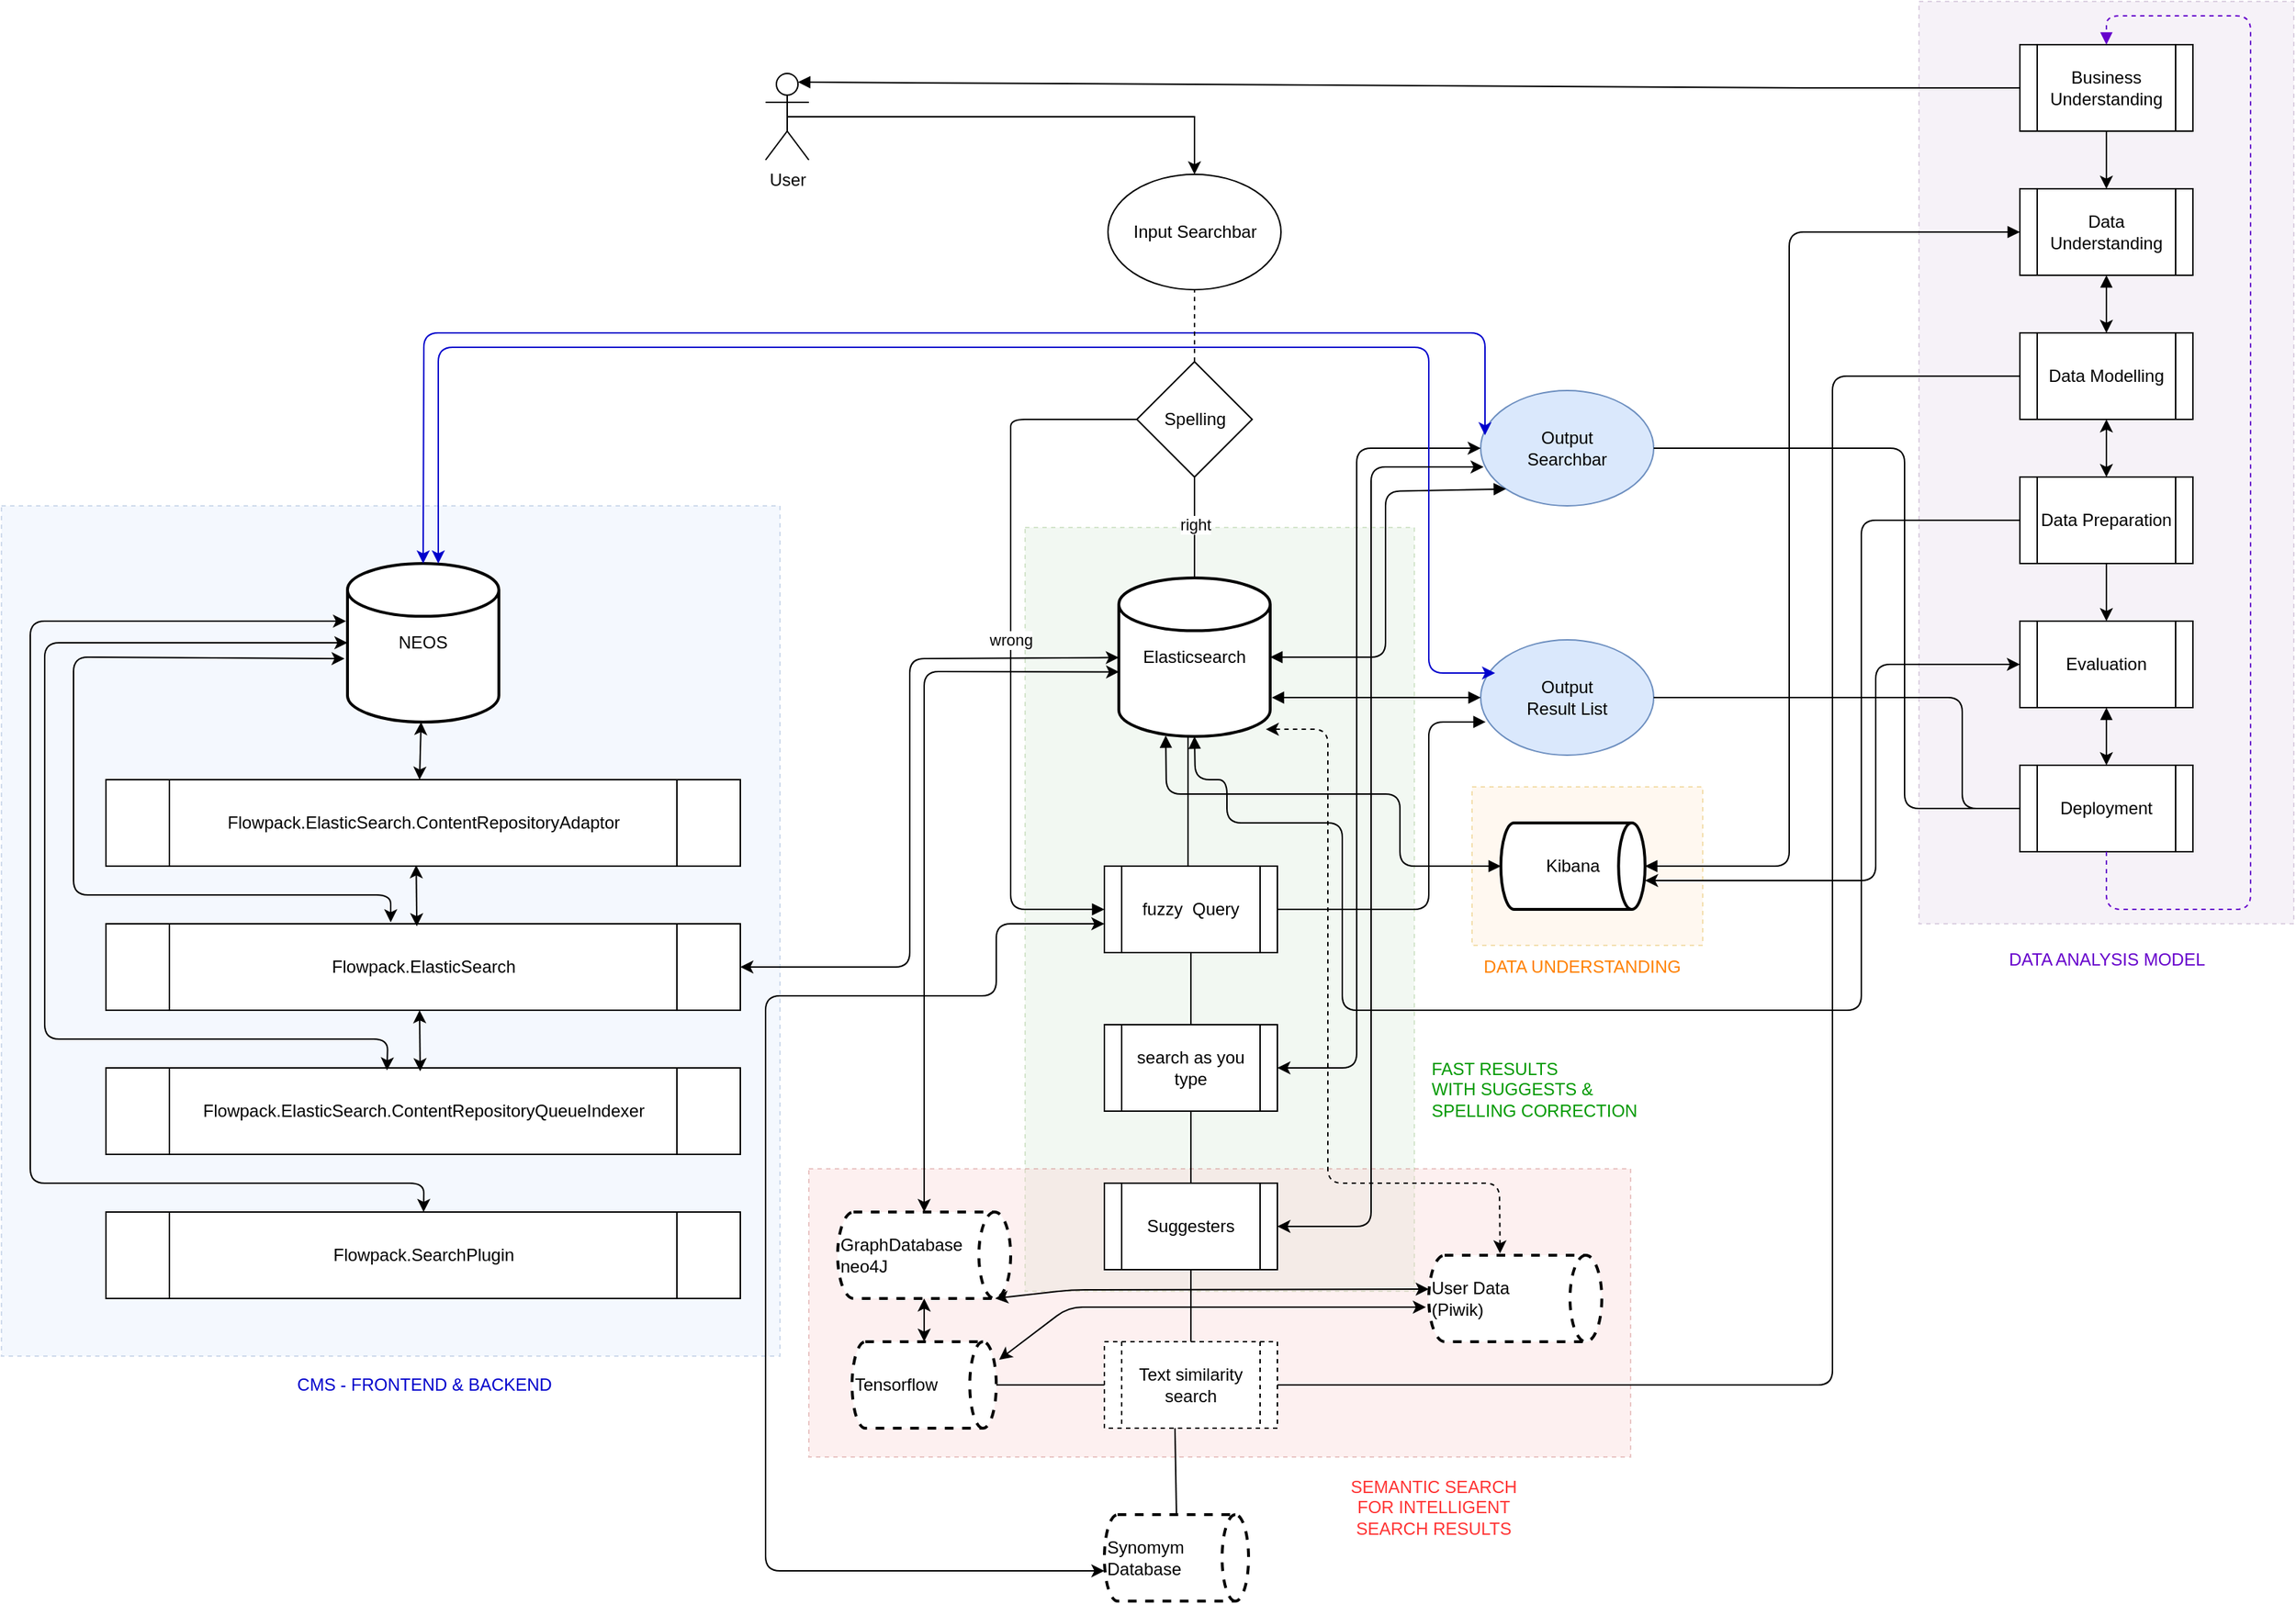<mxfile version="14.7.1" type="github">
  <diagram id="7_7L2ho-NT4wiiEJmCcw" name="Page-1">
    <mxGraphModel dx="2258" dy="913" grid="1" gridSize="10" guides="1" tooltips="1" connect="1" arrows="1" fold="1" page="1" pageScale="1" pageWidth="2336" pageHeight="1654" math="0" shadow="0">
      <root>
        <mxCell id="0" />
        <mxCell id="1" parent="0" />
        <mxCell id="9ktVZtuyX-oOmALaxKCN-19" value="" style="rounded=0;whiteSpace=wrap;html=1;dashed=1;fillColor=#e1d5e7;strokeColor=#9673a6;opacity=30;" parent="1" vertex="1">
          <mxGeometry x="1570" y="310" width="260" height="640" as="geometry" />
        </mxCell>
        <mxCell id="UFRlFdIGICOJZsdzC8Zl-15" value="" style="rounded=0;whiteSpace=wrap;html=1;dashed=1;fillColor=#ffe6cc;strokeColor=#d79b00;opacity=30;" parent="1" vertex="1">
          <mxGeometry x="1260" y="855" width="160" height="110" as="geometry" />
        </mxCell>
        <mxCell id="UFRlFdIGICOJZsdzC8Zl-1" value="" style="rounded=0;whiteSpace=wrap;html=1;dashed=1;fillColor=#dae8fc;strokeColor=#6c8ebf;opacity=30;" parent="1" vertex="1">
          <mxGeometry x="240" y="660" width="540" height="590" as="geometry" />
        </mxCell>
        <mxCell id="UFRlFdIGICOJZsdzC8Zl-14" value="" style="rounded=0;whiteSpace=wrap;html=1;dashed=1;fillColor=#d5e8d4;strokeColor=#82b366;opacity=30;" parent="1" vertex="1">
          <mxGeometry x="950" y="675" width="270" height="530" as="geometry" />
        </mxCell>
        <mxCell id="G18eYyR6MxpYeKFFHS0_-35" value="" style="rounded=0;whiteSpace=wrap;html=1;dashed=1;fillColor=#f8cecc;strokeColor=#b85450;opacity=30;" parent="1" vertex="1">
          <mxGeometry x="800" y="1120" width="570" height="200" as="geometry" />
        </mxCell>
        <mxCell id="G18eYyR6MxpYeKFFHS0_-17" style="edgeStyle=orthogonalEdgeStyle;rounded=0;orthogonalLoop=1;jettySize=auto;html=1;exitX=0.5;exitY=0.5;exitDx=0;exitDy=0;exitPerimeter=0;entryX=0.5;entryY=0;entryDx=0;entryDy=0;" parent="1" source="G18eYyR6MxpYeKFFHS0_-1" target="G18eYyR6MxpYeKFFHS0_-28" edge="1">
          <mxGeometry relative="1" as="geometry">
            <mxPoint x="1065" y="464" as="targetPoint" />
          </mxGeometry>
        </mxCell>
        <mxCell id="G18eYyR6MxpYeKFFHS0_-1" value="User" style="shape=umlActor;verticalLabelPosition=bottom;verticalAlign=top;html=1;outlineConnect=0;" parent="1" vertex="1">
          <mxGeometry x="770" y="360" width="30" height="60" as="geometry" />
        </mxCell>
        <mxCell id="G18eYyR6MxpYeKFFHS0_-3" value="Spelling" style="rhombus;whiteSpace=wrap;html=1;" parent="1" vertex="1">
          <mxGeometry x="1027.5" y="560" width="80" height="80" as="geometry" />
        </mxCell>
        <mxCell id="G18eYyR6MxpYeKFFHS0_-10" value="fuzzy &amp;nbsp;Query" style="shape=process;whiteSpace=wrap;html=1;backgroundOutline=1;" parent="1" vertex="1">
          <mxGeometry x="1005" y="910" width="120" height="60" as="geometry" />
        </mxCell>
        <mxCell id="G18eYyR6MxpYeKFFHS0_-11" value="search as you type" style="shape=process;whiteSpace=wrap;html=1;backgroundOutline=1;" parent="1" vertex="1">
          <mxGeometry x="1005" y="1020" width="120" height="60" as="geometry" />
        </mxCell>
        <mxCell id="G18eYyR6MxpYeKFFHS0_-12" value="" style="endArrow=none;html=1;entryX=0.5;entryY=0;entryDx=0;entryDy=0;exitX=0.5;exitY=1;exitDx=0;exitDy=0;" parent="1" source="G18eYyR6MxpYeKFFHS0_-10" target="G18eYyR6MxpYeKFFHS0_-11" edge="1">
          <mxGeometry width="50" height="50" relative="1" as="geometry">
            <mxPoint x="1065" y="950" as="sourcePoint" />
            <mxPoint x="1065" y="1002" as="targetPoint" />
          </mxGeometry>
        </mxCell>
        <mxCell id="G18eYyR6MxpYeKFFHS0_-13" value="Elasticsearch" style="strokeWidth=2;html=1;shape=mxgraph.flowchart.database;whiteSpace=wrap;" parent="1" vertex="1">
          <mxGeometry x="1015" y="710" width="105" height="110" as="geometry" />
        </mxCell>
        <mxCell id="G18eYyR6MxpYeKFFHS0_-21" value="Suggesters" style="shape=process;whiteSpace=wrap;html=1;backgroundOutline=1;" parent="1" vertex="1">
          <mxGeometry x="1005" y="1130" width="120" height="60" as="geometry" />
        </mxCell>
        <mxCell id="G18eYyR6MxpYeKFFHS0_-22" value="" style="endArrow=none;html=1;exitX=0.5;exitY=0;exitDx=0;exitDy=0;entryX=0.5;entryY=1;entryDx=0;entryDy=0;" parent="1" source="G18eYyR6MxpYeKFFHS0_-21" target="G18eYyR6MxpYeKFFHS0_-11" edge="1">
          <mxGeometry width="50" height="50" relative="1" as="geometry">
            <mxPoint x="1210" y="1010" as="sourcePoint" />
            <mxPoint x="1260" y="960" as="targetPoint" />
          </mxGeometry>
        </mxCell>
        <mxCell id="G18eYyR6MxpYeKFFHS0_-28" value="Input Searchbar" style="ellipse;whiteSpace=wrap;html=1;" parent="1" vertex="1">
          <mxGeometry x="1007.5" y="430" width="120" height="80" as="geometry" />
        </mxCell>
        <mxCell id="G18eYyR6MxpYeKFFHS0_-29" value="Text similarity search" style="shape=process;whiteSpace=wrap;html=1;backgroundOutline=1;dashed=1;" parent="1" vertex="1">
          <mxGeometry x="1005" y="1240" width="120" height="60" as="geometry" />
        </mxCell>
        <mxCell id="G18eYyR6MxpYeKFFHS0_-30" value="" style="endArrow=none;html=1;exitX=0.5;exitY=0;exitDx=0;exitDy=0;entryX=0.5;entryY=1;entryDx=0;entryDy=0;" parent="1" source="G18eYyR6MxpYeKFFHS0_-29" target="G18eYyR6MxpYeKFFHS0_-21" edge="1">
          <mxGeometry width="50" height="50" relative="1" as="geometry">
            <mxPoint x="1310" y="1160" as="sourcePoint" />
            <mxPoint x="1360" y="1110" as="targetPoint" />
          </mxGeometry>
        </mxCell>
        <mxCell id="G18eYyR6MxpYeKFFHS0_-31" value="&lt;div&gt;Tensorflow&lt;/div&gt;" style="strokeWidth=2;html=1;shape=mxgraph.flowchart.direct_data;whiteSpace=wrap;align=left;dashed=1;" parent="1" vertex="1">
          <mxGeometry x="830" y="1240" width="100" height="60" as="geometry" />
        </mxCell>
        <mxCell id="G18eYyR6MxpYeKFFHS0_-33" value="" style="endArrow=none;html=1;entryX=0;entryY=0.5;entryDx=0;entryDy=0;" parent="1" source="G18eYyR6MxpYeKFFHS0_-31" target="G18eYyR6MxpYeKFFHS0_-29" edge="1">
          <mxGeometry width="50" height="50" relative="1" as="geometry">
            <mxPoint x="1180" y="650" as="sourcePoint" />
            <mxPoint x="990" y="970" as="targetPoint" />
          </mxGeometry>
        </mxCell>
        <mxCell id="G18eYyR6MxpYeKFFHS0_-34" value="" style="endArrow=none;html=1;" parent="1" edge="1">
          <mxGeometry width="50" height="50" relative="1" as="geometry">
            <mxPoint x="1063" y="910" as="sourcePoint" />
            <mxPoint x="1063" y="820" as="targetPoint" />
          </mxGeometry>
        </mxCell>
        <mxCell id="G18eYyR6MxpYeKFFHS0_-40" value="Output &lt;br&gt;Searchbar" style="ellipse;whiteSpace=wrap;html=1;fillColor=#dae8fc;strokeColor=#6c8ebf;" parent="1" vertex="1">
          <mxGeometry x="1266" y="580" width="120" height="80" as="geometry" />
        </mxCell>
        <mxCell id="G18eYyR6MxpYeKFFHS0_-41" value="Output &lt;br&gt;Result List" style="ellipse;whiteSpace=wrap;html=1;fillColor=#dae8fc;strokeColor=#6c8ebf;" parent="1" vertex="1">
          <mxGeometry x="1266" y="753" width="120" height="80" as="geometry" />
        </mxCell>
        <mxCell id="G18eYyR6MxpYeKFFHS0_-46" value="right" style="endArrow=none;html=1;entryX=0.5;entryY=1;entryDx=0;entryDy=0;" parent="1" source="G18eYyR6MxpYeKFFHS0_-13" target="G18eYyR6MxpYeKFFHS0_-3" edge="1">
          <mxGeometry x="0.071" width="50" height="50" relative="1" as="geometry">
            <mxPoint x="1066.25" y="590" as="sourcePoint" />
            <mxPoint x="1230" y="630" as="targetPoint" />
            <Array as="points" />
            <mxPoint as="offset" />
          </mxGeometry>
        </mxCell>
        <mxCell id="G18eYyR6MxpYeKFFHS0_-49" value="" style="endArrow=none;html=1;entryX=0;entryY=0.5;entryDx=0;entryDy=0;exitX=0;exitY=0.5;exitDx=0;exitDy=0;startArrow=block;startFill=1;" parent="1" source="G18eYyR6MxpYeKFFHS0_-10" target="G18eYyR6MxpYeKFFHS0_-3" edge="1">
          <mxGeometry width="50" height="50" relative="1" as="geometry">
            <mxPoint x="1017.5" y="620" as="sourcePoint" />
            <mxPoint x="1230" y="630" as="targetPoint" />
            <Array as="points">
              <mxPoint x="940" y="940" />
              <mxPoint x="940" y="620" />
              <mxPoint x="940" y="600" />
            </Array>
          </mxGeometry>
        </mxCell>
        <mxCell id="G18eYyR6MxpYeKFFHS0_-50" value="wrong" style="edgeLabel;html=1;align=center;verticalAlign=middle;resizable=0;points=[];" parent="G18eYyR6MxpYeKFFHS0_-49" vertex="1" connectable="0">
          <mxGeometry x="-0.049" relative="1" as="geometry">
            <mxPoint y="-18" as="offset" />
          </mxGeometry>
        </mxCell>
        <mxCell id="9ktVZtuyX-oOmALaxKCN-1" value="" style="endArrow=block;html=1;exitX=1;exitY=0.5;exitDx=0;exitDy=0;exitPerimeter=0;entryX=0;entryY=1;entryDx=0;entryDy=0;startArrow=block;startFill=1;endFill=1;" parent="1" source="G18eYyR6MxpYeKFFHS0_-13" target="G18eYyR6MxpYeKFFHS0_-40" edge="1">
          <mxGeometry width="50" height="50" relative="1" as="geometry">
            <mxPoint x="1150" y="770" as="sourcePoint" />
            <mxPoint x="1200" y="630" as="targetPoint" />
            <Array as="points">
              <mxPoint x="1200" y="765" />
              <mxPoint x="1200" y="650" />
            </Array>
          </mxGeometry>
        </mxCell>
        <mxCell id="9ktVZtuyX-oOmALaxKCN-2" value="" style="endArrow=block;html=1;exitX=1.01;exitY=0.755;exitDx=0;exitDy=0;exitPerimeter=0;startArrow=block;startFill=1;endFill=1;" parent="1" source="G18eYyR6MxpYeKFFHS0_-13" target="G18eYyR6MxpYeKFFHS0_-41" edge="1">
          <mxGeometry width="50" height="50" relative="1" as="geometry">
            <mxPoint x="1400" y="640" as="sourcePoint" />
            <mxPoint x="1450" y="590" as="targetPoint" />
          </mxGeometry>
        </mxCell>
        <mxCell id="9ktVZtuyX-oOmALaxKCN-3" value="SEMANTIC SEARCH &lt;br&gt;FOR INTELLIGENT &lt;br&gt;SEARCH RESULTS" style="text;html=1;align=center;verticalAlign=middle;resizable=0;points=[];autosize=1;strokeColor=none;fontColor=#FF3333;" parent="1" vertex="1">
          <mxGeometry x="1168" y="1330" width="130" height="50" as="geometry" />
        </mxCell>
        <mxCell id="9ktVZtuyX-oOmALaxKCN-4" value="Business Understanding" style="shape=process;whiteSpace=wrap;html=1;backgroundOutline=1;" parent="1" vertex="1">
          <mxGeometry x="1640" y="340" width="120" height="60" as="geometry" />
        </mxCell>
        <mxCell id="9ktVZtuyX-oOmALaxKCN-5" value="Data Understanding" style="shape=process;whiteSpace=wrap;html=1;backgroundOutline=1;" parent="1" vertex="1">
          <mxGeometry x="1640" y="440" width="120" height="60" as="geometry" />
        </mxCell>
        <mxCell id="9ktVZtuyX-oOmALaxKCN-6" value="Data Modelling" style="shape=process;whiteSpace=wrap;html=1;backgroundOutline=1;" parent="1" vertex="1">
          <mxGeometry x="1640" y="540" width="120" height="60" as="geometry" />
        </mxCell>
        <mxCell id="9ktVZtuyX-oOmALaxKCN-7" value="Data Preparation" style="shape=process;whiteSpace=wrap;html=1;backgroundOutline=1;" parent="1" vertex="1">
          <mxGeometry x="1640" y="640" width="120" height="60" as="geometry" />
        </mxCell>
        <mxCell id="9ktVZtuyX-oOmALaxKCN-9" value="Evaluation" style="shape=process;whiteSpace=wrap;html=1;backgroundOutline=1;" parent="1" vertex="1">
          <mxGeometry x="1640" y="740" width="120" height="60" as="geometry" />
        </mxCell>
        <mxCell id="9ktVZtuyX-oOmALaxKCN-10" value="Deployment" style="shape=process;whiteSpace=wrap;html=1;backgroundOutline=1;" parent="1" vertex="1">
          <mxGeometry x="1640" y="840" width="120" height="60" as="geometry" />
        </mxCell>
        <mxCell id="9ktVZtuyX-oOmALaxKCN-11" value="" style="endArrow=classic;html=1;fontColor=#FF3333;exitX=0.5;exitY=1;exitDx=0;exitDy=0;" parent="1" source="9ktVZtuyX-oOmALaxKCN-4" target="9ktVZtuyX-oOmALaxKCN-5" edge="1">
          <mxGeometry width="50" height="50" relative="1" as="geometry">
            <mxPoint x="1530" y="640" as="sourcePoint" />
            <mxPoint x="1580" y="590" as="targetPoint" />
          </mxGeometry>
        </mxCell>
        <mxCell id="9ktVZtuyX-oOmALaxKCN-12" value="" style="endArrow=classic;html=1;fontColor=#FF3333;exitX=0.5;exitY=1;exitDx=0;exitDy=0;startArrow=block;startFill=1;" parent="1" source="9ktVZtuyX-oOmALaxKCN-5" target="9ktVZtuyX-oOmALaxKCN-6" edge="1">
          <mxGeometry width="50" height="50" relative="1" as="geometry">
            <mxPoint x="1530" y="640" as="sourcePoint" />
            <mxPoint x="1580" y="590" as="targetPoint" />
          </mxGeometry>
        </mxCell>
        <mxCell id="9ktVZtuyX-oOmALaxKCN-14" value="" style="endArrow=classic;html=1;fontColor=#FF3333;entryX=0.5;entryY=0;entryDx=0;entryDy=0;" parent="1" source="9ktVZtuyX-oOmALaxKCN-7" target="9ktVZtuyX-oOmALaxKCN-9" edge="1">
          <mxGeometry width="50" height="50" relative="1" as="geometry">
            <mxPoint x="1530" y="640" as="sourcePoint" />
            <mxPoint x="1700" y="750" as="targetPoint" />
          </mxGeometry>
        </mxCell>
        <mxCell id="9ktVZtuyX-oOmALaxKCN-15" value="" style="endArrow=classic;html=1;fontColor=#FF3333;exitX=0.5;exitY=1;exitDx=0;exitDy=0;startArrow=block;startFill=1;" parent="1" source="9ktVZtuyX-oOmALaxKCN-9" target="9ktVZtuyX-oOmALaxKCN-10" edge="1">
          <mxGeometry width="50" height="50" relative="1" as="geometry">
            <mxPoint x="1530" y="700" as="sourcePoint" />
            <mxPoint x="1580" y="650" as="targetPoint" />
          </mxGeometry>
        </mxCell>
        <mxCell id="9ktVZtuyX-oOmALaxKCN-16" value="" style="endArrow=classic;startArrow=classic;html=1;fontColor=#FF3333;exitX=0.5;exitY=0;exitDx=0;exitDy=0;entryX=0.5;entryY=1;entryDx=0;entryDy=0;" parent="1" source="9ktVZtuyX-oOmALaxKCN-7" target="9ktVZtuyX-oOmALaxKCN-6" edge="1">
          <mxGeometry width="50" height="50" relative="1" as="geometry">
            <mxPoint x="1530" y="700" as="sourcePoint" />
            <mxPoint x="1580" y="650" as="targetPoint" />
          </mxGeometry>
        </mxCell>
        <mxCell id="9ktVZtuyX-oOmALaxKCN-17" value="&lt;div align=&quot;center&quot;&gt;Kibana&lt;/div&gt;" style="strokeWidth=2;html=1;shape=mxgraph.flowchart.direct_data;whiteSpace=wrap;align=center;" parent="1" vertex="1">
          <mxGeometry x="1280" y="880" width="100" height="60" as="geometry" />
        </mxCell>
        <mxCell id="9ktVZtuyX-oOmALaxKCN-18" value="" style="endArrow=block;html=1;fontColor=#FF3333;exitX=0;exitY=0.5;exitDx=0;exitDy=0;exitPerimeter=0;startArrow=block;startFill=1;endFill=1;entryX=0.31;entryY=0.994;entryDx=0;entryDy=0;entryPerimeter=0;" parent="1" source="9ktVZtuyX-oOmALaxKCN-17" target="G18eYyR6MxpYeKFFHS0_-13" edge="1">
          <mxGeometry width="50" height="50" relative="1" as="geometry">
            <mxPoint x="1220" y="880" as="sourcePoint" />
            <mxPoint x="1050" y="840" as="targetPoint" />
            <Array as="points">
              <mxPoint x="1210" y="910" />
              <mxPoint x="1210" y="860" />
              <mxPoint x="1048" y="860" />
            </Array>
          </mxGeometry>
        </mxCell>
        <mxCell id="9ktVZtuyX-oOmALaxKCN-20" value="&lt;font color=&quot;#6600CC&quot;&gt;DATA ANALYSIS MODEL&lt;/font&gt;" style="text;html=1;align=center;verticalAlign=middle;resizable=0;points=[];autosize=1;strokeColor=none;fontColor=#FF3333;" parent="1" vertex="1">
          <mxGeometry x="1625" y="965" width="150" height="20" as="geometry" />
        </mxCell>
        <mxCell id="9ktVZtuyX-oOmALaxKCN-21" value="" style="endArrow=block;html=1;fontColor=#FF3333;exitX=0;exitY=0.5;exitDx=0;exitDy=0;entryX=0.75;entryY=0.1;entryDx=0;entryDy=0;entryPerimeter=0;endFill=1;" parent="1" source="9ktVZtuyX-oOmALaxKCN-4" target="G18eYyR6MxpYeKFFHS0_-1" edge="1">
          <mxGeometry width="50" height="50" relative="1" as="geometry">
            <mxPoint x="1220" y="670" as="sourcePoint" />
            <mxPoint x="1270" y="620" as="targetPoint" />
            <Array as="points">
              <mxPoint x="1500" y="370" />
            </Array>
          </mxGeometry>
        </mxCell>
        <mxCell id="9ktVZtuyX-oOmALaxKCN-22" value="" style="endArrow=block;html=1;fontColor=#FF3333;exitX=1;exitY=0.5;exitDx=0;exitDy=0;exitPerimeter=0;entryX=0;entryY=0.5;entryDx=0;entryDy=0;startArrow=block;startFill=1;endFill=1;" parent="1" source="9ktVZtuyX-oOmALaxKCN-17" target="9ktVZtuyX-oOmALaxKCN-5" edge="1">
          <mxGeometry width="50" height="50" relative="1" as="geometry">
            <mxPoint x="1400" y="910" as="sourcePoint" />
            <mxPoint x="1450" y="860" as="targetPoint" />
            <Array as="points">
              <mxPoint x="1480" y="910" />
              <mxPoint x="1480" y="470" />
            </Array>
          </mxGeometry>
        </mxCell>
        <mxCell id="9ktVZtuyX-oOmALaxKCN-23" value="" style="endArrow=none;html=1;fontColor=#FF3333;exitX=0.5;exitY=1;exitDx=0;exitDy=0;exitPerimeter=0;startArrow=block;startFill=1;" parent="1" source="G18eYyR6MxpYeKFFHS0_-13" target="9ktVZtuyX-oOmALaxKCN-7" edge="1">
          <mxGeometry width="50" height="50" relative="1" as="geometry">
            <mxPoint x="1170" y="680" as="sourcePoint" />
            <mxPoint x="1220" y="630" as="targetPoint" />
            <Array as="points">
              <mxPoint x="1068" y="850" />
              <mxPoint x="1090" y="850" />
              <mxPoint x="1090" y="880" />
              <mxPoint x="1170" y="880" />
              <mxPoint x="1170" y="1010" />
              <mxPoint x="1530" y="1010" />
              <mxPoint x="1530" y="670" />
            </Array>
          </mxGeometry>
        </mxCell>
        <mxCell id="9ktVZtuyX-oOmALaxKCN-24" value="" style="endArrow=none;html=1;fontColor=#FF3333;entryX=0;entryY=0.5;entryDx=0;entryDy=0;exitX=1;exitY=0.5;exitDx=0;exitDy=0;" parent="1" source="G18eYyR6MxpYeKFFHS0_-29" target="9ktVZtuyX-oOmALaxKCN-6" edge="1">
          <mxGeometry width="50" height="50" relative="1" as="geometry">
            <mxPoint x="1500" y="570" as="sourcePoint" />
            <mxPoint x="1220" y="780" as="targetPoint" />
            <Array as="points">
              <mxPoint x="1510" y="1270" />
              <mxPoint x="1510" y="570" />
            </Array>
          </mxGeometry>
        </mxCell>
        <mxCell id="9ktVZtuyX-oOmALaxKCN-25" value="" style="endArrow=none;html=1;fontColor=#FF3333;entryX=1;entryY=0.5;entryDx=0;entryDy=0;exitX=0;exitY=0.5;exitDx=0;exitDy=0;" parent="1" source="9ktVZtuyX-oOmALaxKCN-10" target="G18eYyR6MxpYeKFFHS0_-41" edge="1">
          <mxGeometry width="50" height="50" relative="1" as="geometry">
            <mxPoint x="1170" y="830" as="sourcePoint" />
            <mxPoint x="1220" y="780" as="targetPoint" />
            <Array as="points">
              <mxPoint x="1600" y="870" />
              <mxPoint x="1600" y="793" />
            </Array>
          </mxGeometry>
        </mxCell>
        <mxCell id="9ktVZtuyX-oOmALaxKCN-26" value="" style="endArrow=none;html=1;fontColor=#FF3333;entryX=1;entryY=0.5;entryDx=0;entryDy=0;exitX=0;exitY=0.5;exitDx=0;exitDy=0;" parent="1" source="9ktVZtuyX-oOmALaxKCN-10" target="G18eYyR6MxpYeKFFHS0_-40" edge="1">
          <mxGeometry width="50" height="50" relative="1" as="geometry">
            <mxPoint x="1170" y="830" as="sourcePoint" />
            <mxPoint x="1220" y="780" as="targetPoint" />
            <Array as="points">
              <mxPoint x="1560" y="870" />
              <mxPoint x="1560" y="620" />
            </Array>
          </mxGeometry>
        </mxCell>
        <mxCell id="ZW9xlL13osjUOSifb-CE-1" value="NEOS" style="strokeWidth=2;html=1;shape=mxgraph.flowchart.database;whiteSpace=wrap;" parent="1" vertex="1">
          <mxGeometry x="480" y="700" width="105" height="110" as="geometry" />
        </mxCell>
        <mxCell id="ZW9xlL13osjUOSifb-CE-2" value="Flowpack.ElasticSearch" style="shape=process;whiteSpace=wrap;html=1;backgroundOutline=1;" parent="1" vertex="1">
          <mxGeometry x="312.5" y="950" width="440" height="60" as="geometry" />
        </mxCell>
        <mxCell id="ZW9xlL13osjUOSifb-CE-3" value="Flowpack.ElasticSearch.ContentRepositoryAdaptor" style="shape=process;whiteSpace=wrap;html=1;backgroundOutline=1;" parent="1" vertex="1">
          <mxGeometry x="312.5" y="850" width="440" height="60" as="geometry" />
        </mxCell>
        <mxCell id="ZW9xlL13osjUOSifb-CE-4" value="Flowpack.ElasticSearch.ContentRepositoryQueueIndexer" style="shape=process;whiteSpace=wrap;html=1;backgroundOutline=1;" parent="1" vertex="1">
          <mxGeometry x="312.5" y="1050" width="440" height="60" as="geometry" />
        </mxCell>
        <mxCell id="ZW9xlL13osjUOSifb-CE-5" value="Flowpack.SearchPlugin" style="shape=process;whiteSpace=wrap;html=1;backgroundOutline=1;" parent="1" vertex="1">
          <mxGeometry x="312.5" y="1150" width="440" height="60" as="geometry" />
        </mxCell>
        <mxCell id="ZW9xlL13osjUOSifb-CE-6" value="" style="endArrow=classic;startArrow=classic;html=1;exitX=1;exitY=0.5;exitDx=0;exitDy=0;" parent="1" source="ZW9xlL13osjUOSifb-CE-2" target="G18eYyR6MxpYeKFFHS0_-13" edge="1">
          <mxGeometry width="50" height="50" relative="1" as="geometry">
            <mxPoint x="1160" y="960" as="sourcePoint" />
            <mxPoint x="910" y="880" as="targetPoint" />
            <Array as="points">
              <mxPoint x="870" y="980" />
              <mxPoint x="870" y="766" />
            </Array>
          </mxGeometry>
        </mxCell>
        <mxCell id="ZW9xlL13osjUOSifb-CE-7" value="" style="endArrow=classic;startArrow=classic;html=1;" parent="1" target="ZW9xlL13osjUOSifb-CE-1" edge="1">
          <mxGeometry width="50" height="50" relative="1" as="geometry">
            <mxPoint x="530" y="850" as="sourcePoint" />
            <mxPoint x="1100" y="860" as="targetPoint" />
          </mxGeometry>
        </mxCell>
        <mxCell id="ZW9xlL13osjUOSifb-CE-8" value="" style="endArrow=classic;startArrow=classic;html=1;entryX=0.489;entryY=0.99;entryDx=0;entryDy=0;entryPerimeter=0;exitX=0.49;exitY=0.029;exitDx=0;exitDy=0;exitPerimeter=0;" parent="1" source="ZW9xlL13osjUOSifb-CE-2" target="ZW9xlL13osjUOSifb-CE-3" edge="1">
          <mxGeometry width="50" height="50" relative="1" as="geometry">
            <mxPoint x="530" y="950" as="sourcePoint" />
            <mxPoint x="531.053" y="910" as="targetPoint" />
          </mxGeometry>
        </mxCell>
        <mxCell id="ZW9xlL13osjUOSifb-CE-10" value="" style="endArrow=classic;startArrow=classic;html=1;entryX=0.489;entryY=0.99;entryDx=0;entryDy=0;entryPerimeter=0;exitX=0.49;exitY=0.029;exitDx=0;exitDy=0;exitPerimeter=0;" parent="1" edge="1">
          <mxGeometry width="50" height="50" relative="1" as="geometry">
            <mxPoint x="530.44" y="1052.34" as="sourcePoint" />
            <mxPoint x="530.0" y="1010.0" as="targetPoint" />
          </mxGeometry>
        </mxCell>
        <mxCell id="ZW9xlL13osjUOSifb-CE-11" value="" style="endArrow=classic;startArrow=classic;html=1;" parent="1" edge="1" target="ZW9xlL13osjUOSifb-CE-5">
          <mxGeometry width="50" height="50" relative="1" as="geometry">
            <mxPoint x="479" y="740" as="sourcePoint" />
            <mxPoint x="280" y="1130.0" as="targetPoint" />
            <Array as="points">
              <mxPoint x="260" y="740" />
              <mxPoint x="260" y="1130" />
              <mxPoint x="533" y="1130" />
            </Array>
          </mxGeometry>
        </mxCell>
        <mxCell id="ZW9xlL13osjUOSifb-CE-12" value="" style="endArrow=classic;startArrow=classic;html=1;exitX=0.443;exitY=0.029;exitDx=0;exitDy=0;exitPerimeter=0;" parent="1" source="ZW9xlL13osjUOSifb-CE-4" target="ZW9xlL13osjUOSifb-CE-1" edge="1">
          <mxGeometry width="50" height="50" relative="1" as="geometry">
            <mxPoint x="508" y="1060" as="sourcePoint" />
            <mxPoint x="270" y="770" as="targetPoint" />
            <Array as="points">
              <mxPoint x="508" y="1030" />
              <mxPoint x="270" y="1030" />
              <mxPoint x="270" y="755" />
            </Array>
          </mxGeometry>
        </mxCell>
        <mxCell id="ZW9xlL13osjUOSifb-CE-13" value="" style="endArrow=classic;startArrow=classic;html=1;" parent="1" edge="1">
          <mxGeometry width="50" height="50" relative="1" as="geometry">
            <mxPoint x="510" y="949" as="sourcePoint" />
            <mxPoint x="478" y="766" as="targetPoint" />
            <Array as="points">
              <mxPoint x="510" y="930" />
              <mxPoint x="290" y="930" />
              <mxPoint x="290" y="765" />
            </Array>
          </mxGeometry>
        </mxCell>
        <mxCell id="ZW9xlL13osjUOSifb-CE-15" value="" style="endArrow=classic;startArrow=classic;html=1;entryX=1;entryY=0.5;entryDx=0;entryDy=0;" parent="1" source="G18eYyR6MxpYeKFFHS0_-40" target="G18eYyR6MxpYeKFFHS0_-11" edge="1">
          <mxGeometry width="50" height="50" relative="1" as="geometry">
            <mxPoint x="1160" y="620" as="sourcePoint" />
            <mxPoint x="450" y="870" as="targetPoint" />
            <Array as="points">
              <mxPoint x="1180" y="620" />
              <mxPoint x="1180" y="1050" />
            </Array>
          </mxGeometry>
        </mxCell>
        <mxCell id="ZW9xlL13osjUOSifb-CE-16" value="Synomym&lt;br&gt;Database" style="strokeWidth=2;html=1;shape=mxgraph.flowchart.direct_data;whiteSpace=wrap;align=left;dashed=1;" parent="1" vertex="1">
          <mxGeometry x="1005" y="1360" width="100" height="60" as="geometry" />
        </mxCell>
        <mxCell id="ZW9xlL13osjUOSifb-CE-17" value="" style="endArrow=none;html=1;entryX=0.408;entryY=1;entryDx=0;entryDy=0;exitX=0.5;exitY=0;exitDx=0;exitDy=0;exitPerimeter=0;entryPerimeter=0;" parent="1" source="ZW9xlL13osjUOSifb-CE-16" target="G18eYyR6MxpYeKFFHS0_-29" edge="1">
          <mxGeometry width="50" height="50" relative="1" as="geometry">
            <mxPoint x="940" y="1280" as="sourcePoint" />
            <mxPoint x="1015" y="1280" as="targetPoint" />
          </mxGeometry>
        </mxCell>
        <mxCell id="ZW9xlL13osjUOSifb-CE-19" value="" style="endArrow=classic;startArrow=classic;html=1;exitX=0;exitY=0.65;exitDx=0;exitDy=0;exitPerimeter=0;" parent="1" source="ZW9xlL13osjUOSifb-CE-16" edge="1">
          <mxGeometry width="50" height="50" relative="1" as="geometry">
            <mxPoint x="960" y="1410" as="sourcePoint" />
            <mxPoint x="1005" y="950" as="targetPoint" />
            <Array as="points">
              <mxPoint x="770" y="1399" />
              <mxPoint x="770" y="1000" />
              <mxPoint x="930" y="1000" />
              <mxPoint x="930" y="950" />
            </Array>
          </mxGeometry>
        </mxCell>
        <mxCell id="UFRlFdIGICOJZsdzC8Zl-2" value="" style="endArrow=classic;startArrow=classic;html=1;exitX=0.025;exitY=0.388;exitDx=0;exitDy=0;exitPerimeter=0;entryX=0.5;entryY=0;entryDx=0;entryDy=0;entryPerimeter=0;fillColor=#f8cecc;strokeColor=#0000CC;" parent="1" source="G18eYyR6MxpYeKFFHS0_-40" target="ZW9xlL13osjUOSifb-CE-1" edge="1">
          <mxGeometry width="50" height="50" relative="1" as="geometry">
            <mxPoint x="1260" y="630" as="sourcePoint" />
            <mxPoint x="540" y="560" as="targetPoint" />
            <Array as="points">
              <mxPoint x="1269" y="540" />
              <mxPoint x="1160" y="540" />
              <mxPoint x="533" y="540" />
            </Array>
          </mxGeometry>
        </mxCell>
        <mxCell id="UFRlFdIGICOJZsdzC8Zl-3" value="" style="endArrow=classic;startArrow=classic;html=1;fillColor=#f8cecc;strokeColor=#0000CC;" parent="1" edge="1">
          <mxGeometry width="50" height="50" relative="1" as="geometry">
            <mxPoint x="1276" y="776" as="sourcePoint" />
            <mxPoint x="543" y="700" as="targetPoint" />
            <Array as="points">
              <mxPoint x="1230" y="776" />
              <mxPoint x="1230" y="550" />
              <mxPoint x="543" y="550" />
            </Array>
          </mxGeometry>
        </mxCell>
        <mxCell id="UFRlFdIGICOJZsdzC8Zl-7" value="" style="endArrow=classic;startArrow=classic;html=1;exitX=1;exitY=0.5;exitDx=0;exitDy=0;entryX=0.017;entryY=0.663;entryDx=0;entryDy=0;entryPerimeter=0;" parent="1" source="G18eYyR6MxpYeKFFHS0_-21" target="G18eYyR6MxpYeKFFHS0_-40" edge="1">
          <mxGeometry width="50" height="50" relative="1" as="geometry">
            <mxPoint x="1130" y="1160" as="sourcePoint" />
            <mxPoint x="1180" y="1110" as="targetPoint" />
            <Array as="points">
              <mxPoint x="1190" y="1160" />
              <mxPoint x="1190" y="633" />
            </Array>
          </mxGeometry>
        </mxCell>
        <mxCell id="UFRlFdIGICOJZsdzC8Zl-10" value="&lt;div&gt;GraphDatabase&lt;/div&gt;&lt;div&gt;neo4J&lt;br&gt;&lt;/div&gt;" style="strokeWidth=2;html=1;shape=mxgraph.flowchart.direct_data;whiteSpace=wrap;align=left;dashed=1;" parent="1" vertex="1">
          <mxGeometry x="820" y="1150" width="120" height="60" as="geometry" />
        </mxCell>
        <mxCell id="UFRlFdIGICOJZsdzC8Zl-11" value="" style="endArrow=classic;startArrow=classic;html=1;strokeColor=#000000;exitX=0.5;exitY=0;exitDx=0;exitDy=0;exitPerimeter=0;" parent="1" source="G18eYyR6MxpYeKFFHS0_-31" target="UFRlFdIGICOJZsdzC8Zl-10" edge="1">
          <mxGeometry width="50" height="50" relative="1" as="geometry">
            <mxPoint x="980" y="1260" as="sourcePoint" />
            <mxPoint x="1030" y="1210" as="targetPoint" />
          </mxGeometry>
        </mxCell>
        <mxCell id="UFRlFdIGICOJZsdzC8Zl-12" value="" style="endArrow=classic;startArrow=classic;html=1;strokeColor=#000000;exitX=0.5;exitY=0;exitDx=0;exitDy=0;exitPerimeter=0;entryX=0.002;entryY=0.593;entryDx=0;entryDy=0;entryPerimeter=0;" parent="1" source="UFRlFdIGICOJZsdzC8Zl-10" target="G18eYyR6MxpYeKFFHS0_-13" edge="1">
          <mxGeometry width="50" height="50" relative="1" as="geometry">
            <mxPoint x="980" y="1080" as="sourcePoint" />
            <mxPoint x="910" y="900" as="targetPoint" />
            <Array as="points">
              <mxPoint x="880" y="775" />
            </Array>
          </mxGeometry>
        </mxCell>
        <mxCell id="UFRlFdIGICOJZsdzC8Zl-13" value="" style="endArrow=block;startArrow=none;html=1;strokeColor=#000000;exitX=1;exitY=0.5;exitDx=0;exitDy=0;entryX=0.029;entryY=0.712;entryDx=0;entryDy=0;entryPerimeter=0;endFill=1;startFill=0;" parent="1" source="G18eYyR6MxpYeKFFHS0_-10" target="G18eYyR6MxpYeKFFHS0_-41" edge="1">
          <mxGeometry width="50" height="50" relative="1" as="geometry">
            <mxPoint x="1140" y="940" as="sourcePoint" />
            <mxPoint x="1284" y="810" as="targetPoint" />
            <Array as="points">
              <mxPoint x="1230" y="940" />
              <mxPoint x="1230" y="810" />
            </Array>
          </mxGeometry>
        </mxCell>
        <mxCell id="UFRlFdIGICOJZsdzC8Zl-16" value="&lt;font color=&quot;#FF8000&quot;&gt;DATA UNDERSTANDING&lt;br&gt;&lt;/font&gt;" style="text;html=1;align=center;verticalAlign=middle;resizable=0;points=[];autosize=1;" parent="1" vertex="1">
          <mxGeometry x="1261" y="970" width="150" height="20" as="geometry" />
        </mxCell>
        <mxCell id="UFRlFdIGICOJZsdzC8Zl-17" value="&lt;div align=&quot;left&quot;&gt;&lt;font color=&quot;#009900&quot;&gt;FAST RESULTS &lt;/font&gt;&lt;br&gt;&lt;/div&gt;&lt;div align=&quot;left&quot;&gt;&lt;font color=&quot;#009900&quot;&gt;WITH SUGGESTS &amp;amp;&amp;nbsp; &lt;br&gt;&lt;/font&gt;&lt;/div&gt;&lt;div align=&quot;left&quot;&gt;&lt;font color=&quot;#009900&quot;&gt;SPELLING CORRECTION&lt;/font&gt;&lt;/div&gt;" style="text;html=1;align=left;verticalAlign=middle;resizable=0;points=[];autosize=1;" parent="1" vertex="1">
          <mxGeometry x="1230" y="1040" width="160" height="50" as="geometry" />
        </mxCell>
        <mxCell id="UFRlFdIGICOJZsdzC8Zl-18" value="User Data&lt;br&gt;(Piwik)" style="strokeWidth=2;html=1;shape=mxgraph.flowchart.direct_data;whiteSpace=wrap;align=left;dashed=1;" parent="1" vertex="1">
          <mxGeometry x="1230" y="1180" width="120" height="60" as="geometry" />
        </mxCell>
        <mxCell id="UFRlFdIGICOJZsdzC8Zl-19" value="" style="endArrow=classic;startArrow=classic;html=1;strokeColor=#000000;exitX=1.02;exitY=0.208;exitDx=0;exitDy=0;exitPerimeter=0;" parent="1" source="G18eYyR6MxpYeKFFHS0_-31" edge="1">
          <mxGeometry width="50" height="50" relative="1" as="geometry">
            <mxPoint x="1540" y="1130" as="sourcePoint" />
            <mxPoint x="1228" y="1216" as="targetPoint" />
            <Array as="points">
              <mxPoint x="980" y="1216" />
            </Array>
          </mxGeometry>
        </mxCell>
        <mxCell id="UFRlFdIGICOJZsdzC8Zl-20" value="" style="endArrow=classic;startArrow=classic;html=1;strokeColor=#000000;exitX=0.412;exitY=-0.021;exitDx=0;exitDy=0;exitPerimeter=0;dashed=1;entryX=0.971;entryY=0.955;entryDx=0;entryDy=0;entryPerimeter=0;" parent="1" source="UFRlFdIGICOJZsdzC8Zl-18" target="G18eYyR6MxpYeKFFHS0_-13" edge="1">
          <mxGeometry width="50" height="50" relative="1" as="geometry">
            <mxPoint x="1640" y="1170" as="sourcePoint" />
            <mxPoint x="1070" y="770" as="targetPoint" />
            <Array as="points">
              <mxPoint x="1279" y="1130" />
              <mxPoint x="1160" y="1130" />
              <mxPoint x="1160" y="815" />
            </Array>
          </mxGeometry>
        </mxCell>
        <mxCell id="UFRlFdIGICOJZsdzC8Zl-21" value="&lt;font color=&quot;#0000CC&quot;&gt;CMS - FRONTEND &amp;amp; BACKEND&lt;/font&gt;" style="text;html=1;align=center;verticalAlign=middle;resizable=0;points=[];autosize=1;strokeColor=none;fontColor=#FF3333;" parent="1" vertex="1">
          <mxGeometry x="437.5" y="1260" width="190" height="20" as="geometry" />
        </mxCell>
        <mxCell id="UFRlFdIGICOJZsdzC8Zl-22" value="" style="endArrow=classic;startArrow=classic;html=1;strokeColor=#000000;exitX=0.91;exitY=1;exitDx=0;exitDy=0;exitPerimeter=0;" parent="1" source="UFRlFdIGICOJZsdzC8Zl-10" edge="1">
          <mxGeometry width="50" height="50" relative="1" as="geometry">
            <mxPoint x="934" y="1240.0" as="sourcePoint" />
            <mxPoint x="1230" y="1203.52" as="targetPoint" />
            <Array as="points">
              <mxPoint x="982" y="1204" />
            </Array>
          </mxGeometry>
        </mxCell>
        <mxCell id="UFRlFdIGICOJZsdzC8Zl-26" value="" style="endArrow=none;html=1;dashed=1;strokeColor=#000000;exitX=0.5;exitY=0;exitDx=0;exitDy=0;" parent="1" source="G18eYyR6MxpYeKFFHS0_-3" target="G18eYyR6MxpYeKFFHS0_-28" edge="1">
          <mxGeometry width="50" height="50" relative="1" as="geometry">
            <mxPoint x="940" y="530" as="sourcePoint" />
            <mxPoint x="990" y="480" as="targetPoint" />
          </mxGeometry>
        </mxCell>
        <mxCell id="UFRlFdIGICOJZsdzC8Zl-27" value="" style="endArrow=block;startArrow=none;html=1;dashed=1;exitX=0.5;exitY=1;exitDx=0;exitDy=0;strokeColor=#6600CC;endFill=1;startFill=0;" parent="1" source="9ktVZtuyX-oOmALaxKCN-10" target="9ktVZtuyX-oOmALaxKCN-4" edge="1">
          <mxGeometry width="50" height="50" relative="1" as="geometry">
            <mxPoint x="1700" y="890" as="sourcePoint" />
            <mxPoint x="1780" y="580" as="targetPoint" />
            <Array as="points">
              <mxPoint x="1700" y="940" />
              <mxPoint x="1800" y="940" />
              <mxPoint x="1800" y="550" />
              <mxPoint x="1800" y="320" />
              <mxPoint x="1700" y="320" />
            </Array>
          </mxGeometry>
        </mxCell>
        <mxCell id="-Uoy1yTZ2LVbwdmqJko8-3" value="" style="endArrow=classic;startArrow=classic;html=1;entryX=0;entryY=0.5;entryDx=0;entryDy=0;" edge="1" parent="1" source="9ktVZtuyX-oOmALaxKCN-17" target="9ktVZtuyX-oOmALaxKCN-9">
          <mxGeometry width="50" height="50" relative="1" as="geometry">
            <mxPoint x="1480" y="870" as="sourcePoint" />
            <mxPoint x="1530" y="820" as="targetPoint" />
            <Array as="points">
              <mxPoint x="1380" y="920" />
              <mxPoint x="1540" y="920" />
              <mxPoint x="1540" y="770" />
            </Array>
          </mxGeometry>
        </mxCell>
      </root>
    </mxGraphModel>
  </diagram>
</mxfile>
